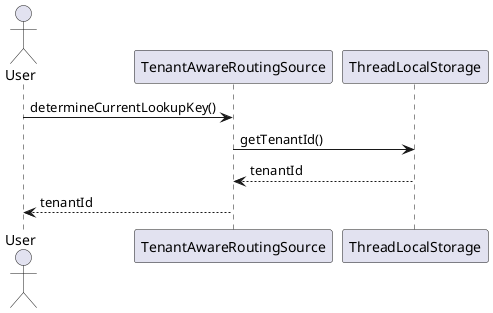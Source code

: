 @startuml
actor User

User -> TenantAwareRoutingSource : determineCurrentLookupKey()
TenantAwareRoutingSource -> ThreadLocalStorage : getTenantId()
ThreadLocalStorage --> TenantAwareRoutingSource : tenantId
TenantAwareRoutingSource --> User : tenantId
@enduml
